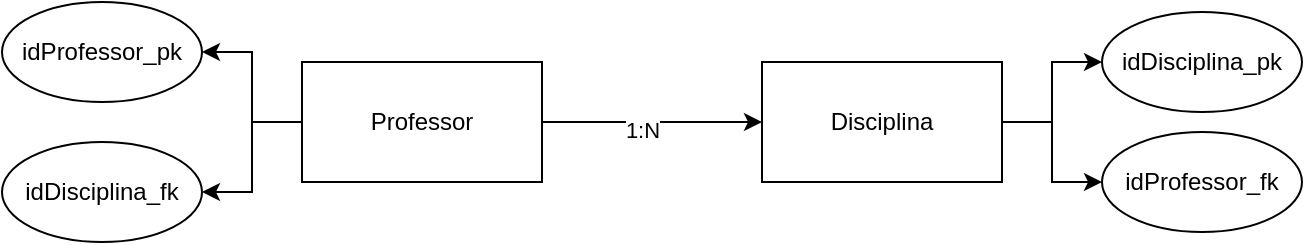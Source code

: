<mxfile version="26.1.1">
  <diagram name="Página-1" id="msNFu-n5ebldyBh3x5K-">
    <mxGraphModel dx="1214" dy="604" grid="1" gridSize="10" guides="1" tooltips="1" connect="1" arrows="1" fold="1" page="1" pageScale="1" pageWidth="827" pageHeight="1169" math="0" shadow="0">
      <root>
        <mxCell id="0" />
        <mxCell id="1" parent="0" />
        <mxCell id="O_ddbvaSnd8fILVGqLnH-24" style="edgeStyle=orthogonalEdgeStyle;rounded=0;orthogonalLoop=1;jettySize=auto;html=1;exitX=0;exitY=0.5;exitDx=0;exitDy=0;entryX=1;entryY=0.5;entryDx=0;entryDy=0;" edge="1" parent="1" source="O_ddbvaSnd8fILVGqLnH-1" target="O_ddbvaSnd8fILVGqLnH-10">
          <mxGeometry relative="1" as="geometry" />
        </mxCell>
        <mxCell id="O_ddbvaSnd8fILVGqLnH-25" style="edgeStyle=orthogonalEdgeStyle;rounded=0;orthogonalLoop=1;jettySize=auto;html=1;exitX=0;exitY=0.5;exitDx=0;exitDy=0;entryX=1;entryY=0.5;entryDx=0;entryDy=0;" edge="1" parent="1" source="O_ddbvaSnd8fILVGqLnH-1" target="O_ddbvaSnd8fILVGqLnH-11">
          <mxGeometry relative="1" as="geometry" />
        </mxCell>
        <mxCell id="O_ddbvaSnd8fILVGqLnH-26" style="edgeStyle=orthogonalEdgeStyle;rounded=0;orthogonalLoop=1;jettySize=auto;html=1;exitX=1;exitY=0.5;exitDx=0;exitDy=0;entryX=0;entryY=0.5;entryDx=0;entryDy=0;" edge="1" parent="1" source="O_ddbvaSnd8fILVGqLnH-1" target="O_ddbvaSnd8fILVGqLnH-2">
          <mxGeometry relative="1" as="geometry" />
        </mxCell>
        <mxCell id="O_ddbvaSnd8fILVGqLnH-27" value="1:N" style="edgeLabel;html=1;align=center;verticalAlign=middle;resizable=0;points=[];" vertex="1" connectable="0" parent="O_ddbvaSnd8fILVGqLnH-26">
          <mxGeometry x="-0.093" y="-4" relative="1" as="geometry">
            <mxPoint as="offset" />
          </mxGeometry>
        </mxCell>
        <mxCell id="O_ddbvaSnd8fILVGqLnH-1" value="Professor" style="rounded=0;whiteSpace=wrap;html=1;" vertex="1" parent="1">
          <mxGeometry x="230" y="220" width="120" height="60" as="geometry" />
        </mxCell>
        <mxCell id="O_ddbvaSnd8fILVGqLnH-22" style="edgeStyle=orthogonalEdgeStyle;rounded=0;orthogonalLoop=1;jettySize=auto;html=1;exitX=1;exitY=0.5;exitDx=0;exitDy=0;entryX=0;entryY=0.5;entryDx=0;entryDy=0;" edge="1" parent="1" source="O_ddbvaSnd8fILVGqLnH-2" target="O_ddbvaSnd8fILVGqLnH-16">
          <mxGeometry relative="1" as="geometry" />
        </mxCell>
        <mxCell id="O_ddbvaSnd8fILVGqLnH-23" style="edgeStyle=orthogonalEdgeStyle;rounded=0;orthogonalLoop=1;jettySize=auto;html=1;exitX=1;exitY=0.5;exitDx=0;exitDy=0;entryX=0;entryY=0.5;entryDx=0;entryDy=0;" edge="1" parent="1" source="O_ddbvaSnd8fILVGqLnH-2" target="O_ddbvaSnd8fILVGqLnH-17">
          <mxGeometry relative="1" as="geometry" />
        </mxCell>
        <mxCell id="O_ddbvaSnd8fILVGqLnH-2" value="Disciplina" style="rounded=0;whiteSpace=wrap;html=1;" vertex="1" parent="1">
          <mxGeometry x="460" y="220" width="120" height="60" as="geometry" />
        </mxCell>
        <mxCell id="O_ddbvaSnd8fILVGqLnH-10" value="idProfessor_pk" style="ellipse;whiteSpace=wrap;html=1;" vertex="1" parent="1">
          <mxGeometry x="80" y="190" width="100" height="50" as="geometry" />
        </mxCell>
        <mxCell id="O_ddbvaSnd8fILVGqLnH-11" value="idDisciplina_fk" style="ellipse;whiteSpace=wrap;html=1;" vertex="1" parent="1">
          <mxGeometry x="80" y="260" width="100" height="50" as="geometry" />
        </mxCell>
        <mxCell id="O_ddbvaSnd8fILVGqLnH-16" value="idDisciplina_pk" style="ellipse;whiteSpace=wrap;html=1;" vertex="1" parent="1">
          <mxGeometry x="630" y="195" width="100" height="50" as="geometry" />
        </mxCell>
        <mxCell id="O_ddbvaSnd8fILVGqLnH-17" value="idProfessor_fk" style="ellipse;whiteSpace=wrap;html=1;" vertex="1" parent="1">
          <mxGeometry x="630" y="255" width="100" height="50" as="geometry" />
        </mxCell>
      </root>
    </mxGraphModel>
  </diagram>
</mxfile>
